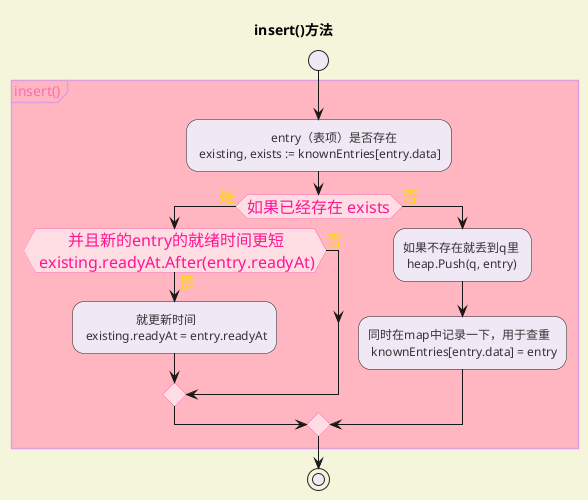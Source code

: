 @startuml
@startuml

<style>
activityDiagram {
    BackgroundColor #F0E8F5
    BorderColor #FFC0CB
    FontColor #333
    FontName Comic Sans MS
}

diamond {
    BackgroundColor #FFDEE3
    LineColor #FF69B4
    FontColor #FF1493
    FontName Comic Sans MS
    FontSize 16
}

arrow {
    FontColor #FFD700
    FontName Comic Sans MS
    FontSize 16
}

partition {
    LineColor #FF4500
    FontColor #FF6347
    RoundCorner 20
    BackgroundColor #FFE4E1
}

note {
    FontColor #0000FF
    LineColor #8A2BE2
    BackgroundColor #E6E6FA
}

document {
    BackgroundColor #F5F5DC
}

group {
    FontColor #FF69B4
    LineColor #DDA0DD
    BackgroundColor #FFB6C1
}
</style>
title insert()方法
start
group insert()
    :\t\t\tentry（表项）是否存在 \n existing, exists := knownEntries[entry.data];
    if (如果已经存在 exists) is (是) then
        if (\t并且新的entry的就绪时间更短 \n existing.readyAt.After(entry.readyAt)) is (是) then
          :\t\t 就更新时间 \n existing.readyAt = entry.readyAt;
'          kill
        else (否)
        endif
    else (否)
      :如果不存在就丢到q里 \n heap.Push(q, entry);
      :同时在map中记录一下，用于查重 \n knownEntries[entry.data] = entry;
    endif
end group
stop
@enduml